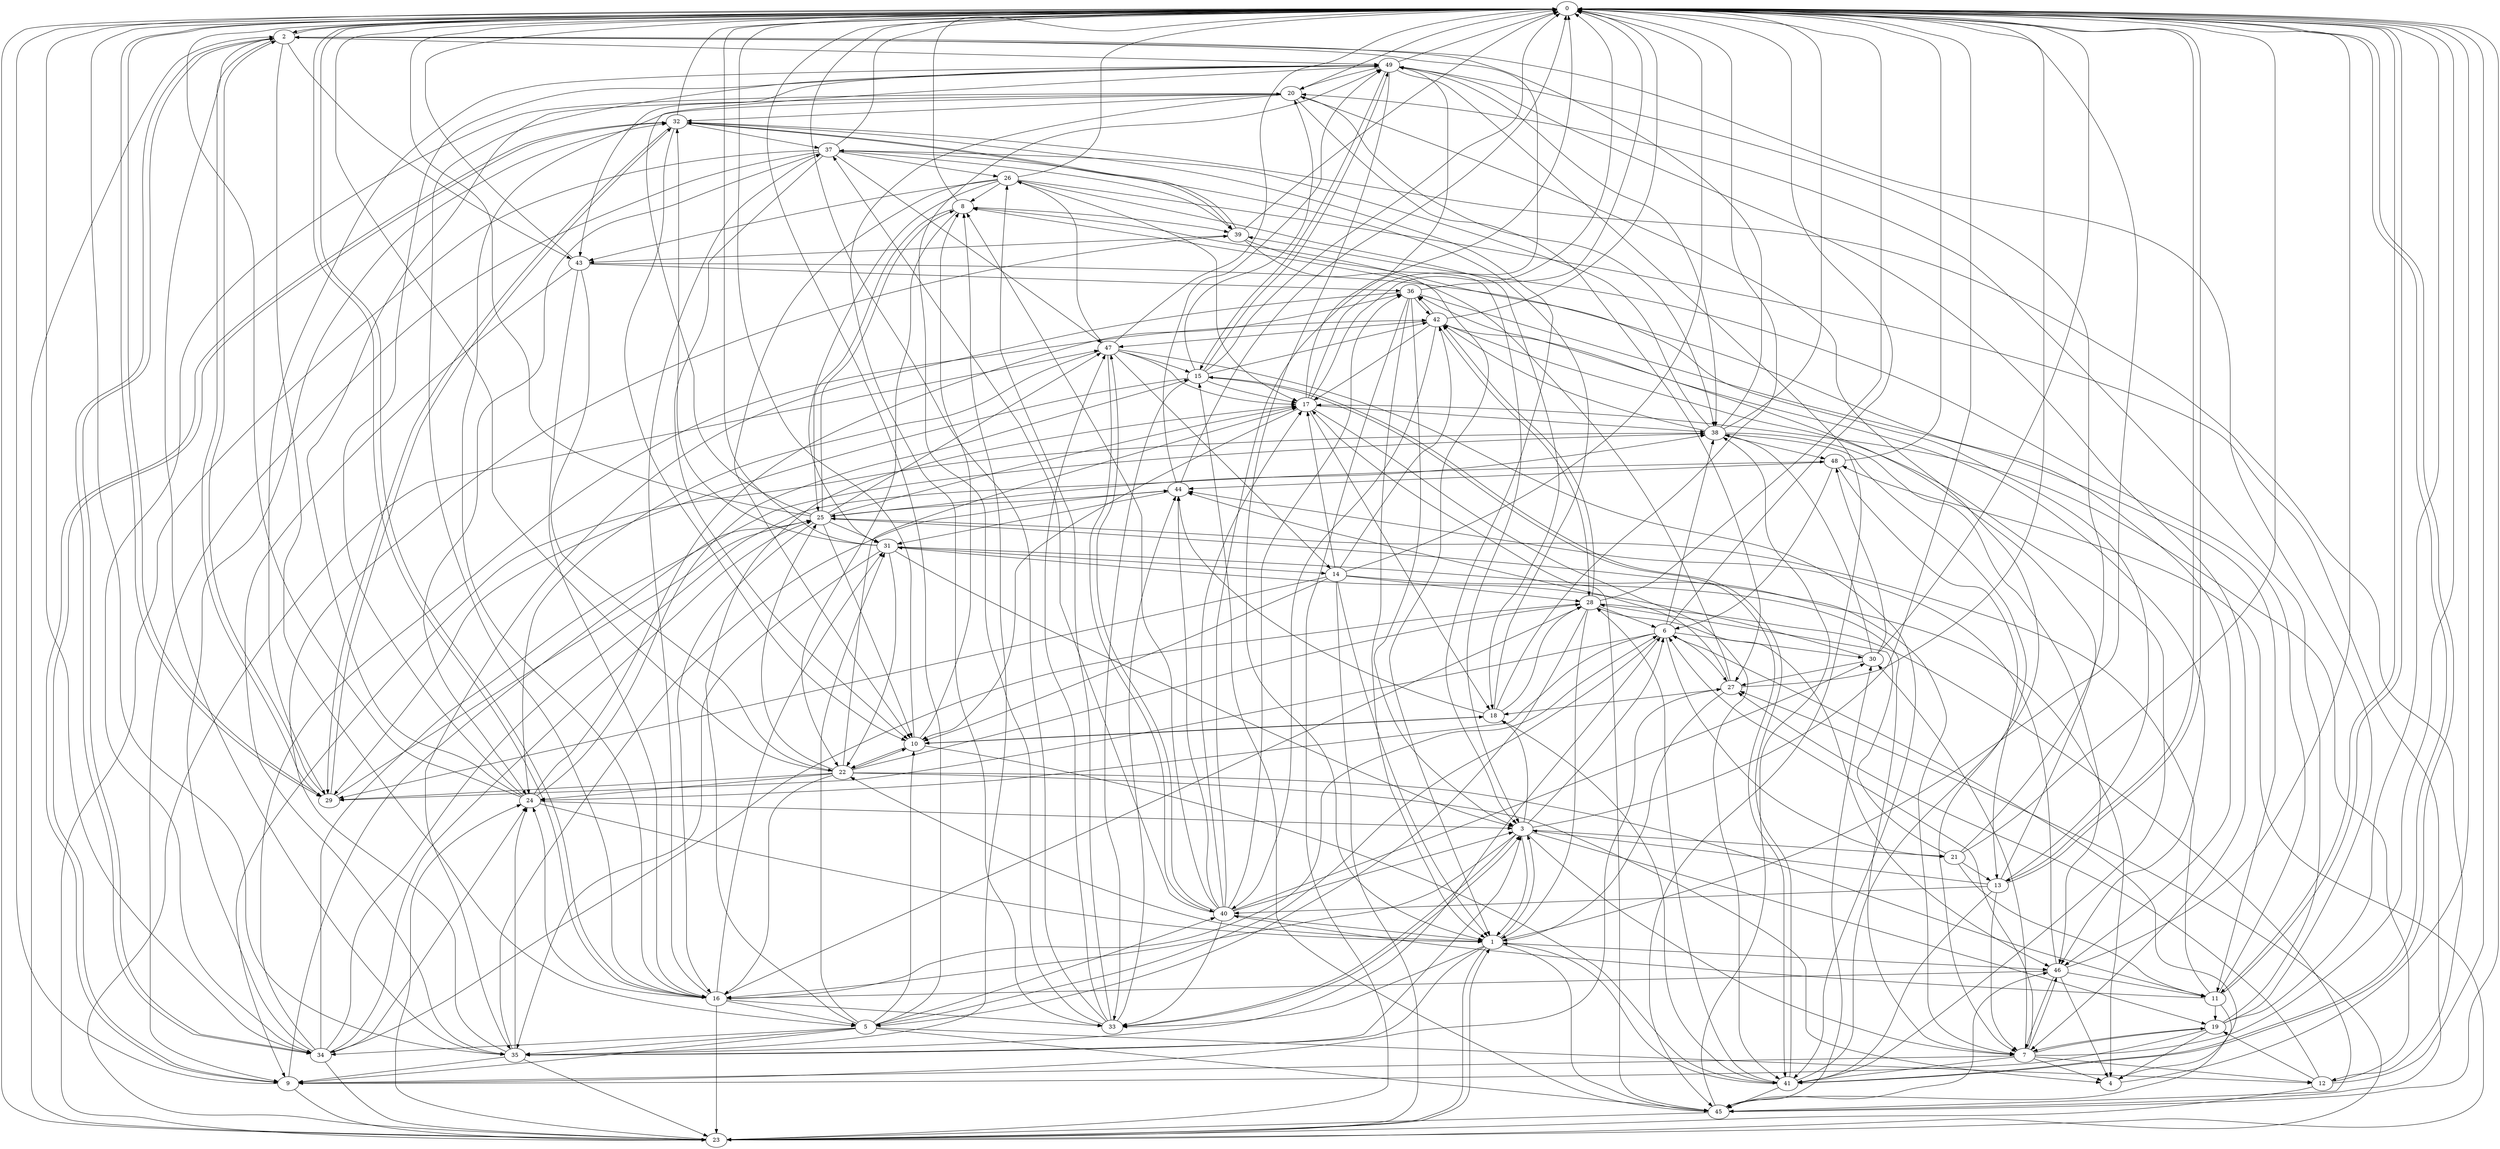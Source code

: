 strict digraph "" {
	0	 [component_delay=3];
	2	 [component_delay=3];
	0 -> 2	 [wire_delay=1];
	11	 [component_delay=3];
	0 -> 11	 [wire_delay=1];
	13	 [component_delay=3];
	0 -> 13	 [wire_delay=1];
	16	 [component_delay=3];
	0 -> 16	 [wire_delay=1];
	29	 [component_delay=3];
	0 -> 29	 [wire_delay=1];
	41	 [component_delay=3];
	0 -> 41	 [wire_delay=1];
	1	 [component_delay=3];
	1 -> 0	 [wire_delay=1];
	3	 [component_delay=3];
	1 -> 3	 [wire_delay=1];
	22	 [component_delay=3];
	1 -> 22	 [wire_delay=1];
	23	 [component_delay=3];
	1 -> 23	 [wire_delay=1];
	33	 [component_delay=3];
	1 -> 33	 [wire_delay=1];
	35	 [component_delay=3];
	1 -> 35	 [wire_delay=1];
	45	 [component_delay=3];
	1 -> 45	 [wire_delay=1];
	46	 [component_delay=3];
	1 -> 46	 [wire_delay=1];
	2 -> 0	 [wire_delay=1];
	5	 [component_delay=3];
	2 -> 5	 [wire_delay=1];
	2 -> 29	 [wire_delay=1];
	34	 [component_delay=3];
	2 -> 34	 [wire_delay=1];
	2 -> 35	 [wire_delay=1];
	43	 [component_delay=3];
	2 -> 43	 [wire_delay=1];
	49	 [component_delay=3];
	2 -> 49	 [wire_delay=1];
	3 -> 0	 [wire_delay=1];
	3 -> 1	 [wire_delay=1];
	6	 [component_delay=3];
	3 -> 6	 [wire_delay=1];
	7	 [component_delay=3];
	3 -> 7	 [wire_delay=1];
	3 -> 16	 [wire_delay=1];
	18	 [component_delay=3];
	3 -> 18	 [wire_delay=1];
	19	 [component_delay=3];
	3 -> 19	 [wire_delay=1];
	21	 [component_delay=3];
	3 -> 21	 [wire_delay=1];
	3 -> 33	 [wire_delay=1];
	4	 [component_delay=3];
	4 -> 0	 [wire_delay=1];
	4 -> 6	 [wire_delay=1];
	5 -> 0	 [wire_delay=1];
	9	 [component_delay=3];
	5 -> 9	 [wire_delay=1];
	10	 [component_delay=3];
	5 -> 10	 [wire_delay=1];
	12	 [component_delay=3];
	5 -> 12	 [wire_delay=1];
	17	 [component_delay=3];
	5 -> 17	 [wire_delay=1];
	31	 [component_delay=3];
	5 -> 31	 [wire_delay=1];
	5 -> 34	 [wire_delay=1];
	5 -> 35	 [wire_delay=1];
	40	 [component_delay=3];
	5 -> 40	 [wire_delay=1];
	5 -> 45	 [wire_delay=1];
	6 -> 0	 [wire_delay=1];
	6 -> 5	 [wire_delay=1];
	6 -> 21	 [wire_delay=1];
	24	 [component_delay=3];
	6 -> 24	 [wire_delay=1];
	27	 [component_delay=3];
	6 -> 27	 [wire_delay=1];
	6 -> 29	 [wire_delay=1];
	30	 [component_delay=3];
	6 -> 30	 [wire_delay=1];
	38	 [component_delay=3];
	6 -> 38	 [wire_delay=1];
	7 -> 0	 [wire_delay=1];
	7 -> 4	 [wire_delay=1];
	7 -> 6	 [wire_delay=1];
	7 -> 9	 [wire_delay=1];
	7 -> 12	 [wire_delay=1];
	7 -> 19	 [wire_delay=1];
	7 -> 30	 [wire_delay=1];
	7 -> 41	 [wire_delay=1];
	7 -> 46	 [wire_delay=1];
	8	 [component_delay=3];
	8 -> 0	 [wire_delay=1];
	8 -> 22	 [wire_delay=1];
	25	 [component_delay=3];
	8 -> 25	 [wire_delay=1];
	39	 [component_delay=3];
	8 -> 39	 [wire_delay=1];
	9 -> 0	 [wire_delay=1];
	9 -> 23	 [wire_delay=1];
	9 -> 25	 [wire_delay=1];
	9 -> 27	 [wire_delay=1];
	32	 [component_delay=3];
	9 -> 32	 [wire_delay=1];
	10 -> 0	 [wire_delay=1];
	10 -> 8	 [wire_delay=1];
	10 -> 18	 [wire_delay=1];
	10 -> 22	 [wire_delay=1];
	10 -> 41	 [wire_delay=1];
	11 -> 0	 [wire_delay=1];
	11 -> 19	 [wire_delay=1];
	11 -> 25	 [wire_delay=1];
	11 -> 39	 [wire_delay=1];
	11 -> 40	 [wire_delay=1];
	11 -> 45	 [wire_delay=1];
	12 -> 0	 [wire_delay=1];
	12 -> 17	 [wire_delay=1];
	12 -> 19	 [wire_delay=1];
	12 -> 23	 [wire_delay=1];
	12 -> 27	 [wire_delay=1];
	13 -> 0	 [wire_delay=1];
	13 -> 3	 [wire_delay=1];
	13 -> 7	 [wire_delay=1];
	13 -> 8	 [wire_delay=1];
	36	 [component_delay=3];
	13 -> 36	 [wire_delay=1];
	13 -> 40	 [wire_delay=1];
	13 -> 41	 [wire_delay=1];
	14	 [component_delay=3];
	14 -> 0	 [wire_delay=1];
	14 -> 1	 [wire_delay=1];
	14 -> 7	 [wire_delay=1];
	14 -> 10	 [wire_delay=1];
	14 -> 17	 [wire_delay=1];
	14 -> 23	 [wire_delay=1];
	28	 [component_delay=3];
	14 -> 28	 [wire_delay=1];
	14 -> 29	 [wire_delay=1];
	42	 [component_delay=3];
	14 -> 42	 [wire_delay=1];
	15	 [component_delay=3];
	15 -> 0	 [wire_delay=1];
	15 -> 17	 [wire_delay=1];
	20	 [component_delay=3];
	15 -> 20	 [wire_delay=1];
	15 -> 29	 [wire_delay=1];
	15 -> 33	 [wire_delay=1];
	15 -> 41	 [wire_delay=1];
	15 -> 42	 [wire_delay=1];
	15 -> 49	 [wire_delay=1];
	16 -> 0	 [wire_delay=1];
	16 -> 5	 [wire_delay=1];
	16 -> 6	 [wire_delay=1];
	16 -> 23	 [wire_delay=1];
	16 -> 24	 [wire_delay=1];
	16 -> 28	 [wire_delay=1];
	16 -> 31	 [wire_delay=1];
	16 -> 33	 [wire_delay=1];
	37	 [component_delay=3];
	16 -> 37	 [wire_delay=1];
	16 -> 49	 [wire_delay=1];
	17 -> 0	 [wire_delay=1];
	17 -> 2	 [wire_delay=1];
	17 -> 10	 [wire_delay=1];
	17 -> 18	 [wire_delay=1];
	17 -> 38	 [wire_delay=1];
	17 -> 41	 [wire_delay=1];
	17 -> 49	 [wire_delay=1];
	18 -> 0	 [wire_delay=1];
	18 -> 10	 [wire_delay=1];
	18 -> 28	 [wire_delay=1];
	18 -> 37	 [wire_delay=1];
	18 -> 41	 [wire_delay=1];
	44	 [component_delay=3];
	18 -> 44	 [wire_delay=1];
	19 -> 0	 [wire_delay=1];
	19 -> 2	 [wire_delay=1];
	19 -> 4	 [wire_delay=1];
	19 -> 7	 [wire_delay=1];
	19 -> 9	 [wire_delay=1];
	19 -> 20	 [wire_delay=1];
	20 -> 0	 [wire_delay=1];
	20 -> 16	 [wire_delay=1];
	20 -> 27	 [wire_delay=1];
	20 -> 32	 [wire_delay=1];
	20 -> 33	 [wire_delay=1];
	20 -> 34	 [wire_delay=1];
	20 -> 38	 [wire_delay=1];
	21 -> 0	 [wire_delay=1];
	21 -> 11	 [wire_delay=1];
	21 -> 13	 [wire_delay=1];
	21 -> 28	 [wire_delay=1];
	21 -> 49	 [wire_delay=1];
	22 -> 0	 [wire_delay=1];
	22 -> 4	 [wire_delay=1];
	22 -> 10	 [wire_delay=1];
	22 -> 11	 [wire_delay=1];
	22 -> 16	 [wire_delay=1];
	22 -> 17	 [wire_delay=1];
	22 -> 24	 [wire_delay=1];
	22 -> 25	 [wire_delay=1];
	22 -> 28	 [wire_delay=1];
	22 -> 29	 [wire_delay=1];
	23 -> 0	 [wire_delay=1];
	23 -> 1	 [wire_delay=1];
	23 -> 2	 [wire_delay=1];
	23 -> 24	 [wire_delay=1];
	23 -> 27	 [wire_delay=1];
	47	 [component_delay=3];
	23 -> 47	 [wire_delay=1];
	48	 [component_delay=3];
	23 -> 48	 [wire_delay=1];
	24 -> 0	 [wire_delay=1];
	24 -> 1	 [wire_delay=1];
	24 -> 3	 [wire_delay=1];
	24 -> 15	 [wire_delay=1];
	24 -> 20	 [wire_delay=1];
	24 -> 36	 [wire_delay=1];
	24 -> 49	 [wire_delay=1];
	25 -> 0	 [wire_delay=1];
	25 -> 7	 [wire_delay=1];
	25 -> 8	 [wire_delay=1];
	25 -> 10	 [wire_delay=1];
	25 -> 16	 [wire_delay=1];
	25 -> 17	 [wire_delay=1];
	25 -> 31	 [wire_delay=1];
	25 -> 38	 [wire_delay=1];
	25 -> 47	 [wire_delay=1];
	25 -> 49	 [wire_delay=1];
	26	 [component_delay=3];
	26 -> 0	 [wire_delay=1];
	26 -> 8	 [wire_delay=1];
	26 -> 10	 [wire_delay=1];
	26 -> 17	 [wire_delay=1];
	26 -> 18	 [wire_delay=1];
	26 -> 31	 [wire_delay=1];
	26 -> 43	 [wire_delay=1];
	26 -> 45	 [wire_delay=1];
	27 -> 0	 [wire_delay=1];
	27 -> 1	 [wire_delay=1];
	27 -> 8	 [wire_delay=1];
	27 -> 18	 [wire_delay=1];
	27 -> 44	 [wire_delay=1];
	28 -> 0	 [wire_delay=1];
	28 -> 1	 [wire_delay=1];
	28 -> 5	 [wire_delay=1];
	28 -> 6	 [wire_delay=1];
	28 -> 34	 [wire_delay=1];
	28 -> 42	 [wire_delay=1];
	28 -> 45	 [wire_delay=1];
	28 -> 46	 [wire_delay=1];
	29 -> 0	 [wire_delay=1];
	29 -> 2	 [wire_delay=1];
	29 -> 25	 [wire_delay=1];
	29 -> 32	 [wire_delay=1];
	30 -> 0	 [wire_delay=1];
	30 -> 27	 [wire_delay=1];
	30 -> 31	 [wire_delay=1];
	30 -> 38	 [wire_delay=1];
	30 -> 48	 [wire_delay=1];
	31 -> 0	 [wire_delay=1];
	31 -> 3	 [wire_delay=1];
	31 -> 4	 [wire_delay=1];
	31 -> 14	 [wire_delay=1];
	31 -> 22	 [wire_delay=1];
	31 -> 32	 [wire_delay=1];
	31 -> 35	 [wire_delay=1];
	32 -> 0	 [wire_delay=1];
	32 -> 3	 [wire_delay=1];
	32 -> 9	 [wire_delay=1];
	32 -> 10	 [wire_delay=1];
	32 -> 12	 [wire_delay=1];
	32 -> 29	 [wire_delay=1];
	32 -> 37	 [wire_delay=1];
	32 -> 39	 [wire_delay=1];
	33 -> 0	 [wire_delay=1];
	33 -> 3	 [wire_delay=1];
	33 -> 26	 [wire_delay=1];
	33 -> 44	 [wire_delay=1];
	33 -> 47	 [wire_delay=1];
	33 -> 49	 [wire_delay=1];
	34 -> 0	 [wire_delay=1];
	34 -> 2	 [wire_delay=1];
	34 -> 23	 [wire_delay=1];
	34 -> 24	 [wire_delay=1];
	34 -> 25	 [wire_delay=1];
	34 -> 32	 [wire_delay=1];
	34 -> 38	 [wire_delay=1];
	34 -> 42	 [wire_delay=1];
	34 -> 48	 [wire_delay=1];
	35 -> 0	 [wire_delay=1];
	35 -> 3	 [wire_delay=1];
	35 -> 6	 [wire_delay=1];
	35 -> 8	 [wire_delay=1];
	35 -> 9	 [wire_delay=1];
	35 -> 23	 [wire_delay=1];
	35 -> 24	 [wire_delay=1];
	35 -> 39	 [wire_delay=1];
	35 -> 44	 [wire_delay=1];
	36 -> 0	 [wire_delay=1];
	36 -> 1	 [wire_delay=1];
	36 -> 3	 [wire_delay=1];
	36 -> 11	 [wire_delay=1];
	36 -> 23	 [wire_delay=1];
	36 -> 35	 [wire_delay=1];
	36 -> 42	 [wire_delay=1];
	37 -> 0	 [wire_delay=1];
	37 -> 9	 [wire_delay=1];
	37 -> 10	 [wire_delay=1];
	37 -> 23	 [wire_delay=1];
	37 -> 24	 [wire_delay=1];
	37 -> 26	 [wire_delay=1];
	37 -> 39	 [wire_delay=1];
	37 -> 47	 [wire_delay=1];
	38 -> 0	 [wire_delay=1];
	38 -> 2	 [wire_delay=1];
	38 -> 7	 [wire_delay=1];
	38 -> 9	 [wire_delay=1];
	38 -> 37	 [wire_delay=1];
	38 -> 42	 [wire_delay=1];
	38 -> 46	 [wire_delay=1];
	38 -> 48	 [wire_delay=1];
	39 -> 0	 [wire_delay=1];
	39 -> 1	 [wire_delay=1];
	39 -> 3	 [wire_delay=1];
	39 -> 32	 [wire_delay=1];
	39 -> 43	 [wire_delay=1];
	40 -> 0	 [wire_delay=1];
	40 -> 1	 [wire_delay=1];
	40 -> 3	 [wire_delay=1];
	40 -> 8	 [wire_delay=1];
	40 -> 17	 [wire_delay=1];
	40 -> 30	 [wire_delay=1];
	40 -> 33	 [wire_delay=1];
	40 -> 36	 [wire_delay=1];
	40 -> 37	 [wire_delay=1];
	40 -> 44	 [wire_delay=1];
	40 -> 47	 [wire_delay=1];
	41 -> 0	 [wire_delay=1];
	41 -> 1	 [wire_delay=1];
	41 -> 15	 [wire_delay=1];
	41 -> 20	 [wire_delay=1];
	41 -> 28	 [wire_delay=1];
	41 -> 45	 [wire_delay=1];
	42 -> 0	 [wire_delay=1];
	42 -> 17	 [wire_delay=1];
	42 -> 28	 [wire_delay=1];
	42 -> 36	 [wire_delay=1];
	42 -> 40	 [wire_delay=1];
	42 -> 41	 [wire_delay=1];
	42 -> 46	 [wire_delay=1];
	42 -> 47	 [wire_delay=1];
	43 -> 0	 [wire_delay=1];
	43 -> 16	 [wire_delay=1];
	43 -> 22	 [wire_delay=1];
	43 -> 35	 [wire_delay=1];
	43 -> 36	 [wire_delay=1];
	43 -> 46	 [wire_delay=1];
	44 -> 0	 [wire_delay=1];
	44 -> 25	 [wire_delay=1];
	44 -> 31	 [wire_delay=1];
	44 -> 49	 [wire_delay=1];
	45 -> 0	 [wire_delay=1];
	45 -> 15	 [wire_delay=1];
	45 -> 17	 [wire_delay=1];
	45 -> 23	 [wire_delay=1];
	45 -> 30	 [wire_delay=1];
	45 -> 38	 [wire_delay=1];
	45 -> 46	 [wire_delay=1];
	46 -> 0	 [wire_delay=1];
	46 -> 4	 [wire_delay=1];
	46 -> 7	 [wire_delay=1];
	46 -> 11	 [wire_delay=1];
	46 -> 16	 [wire_delay=1];
	46 -> 44	 [wire_delay=1];
	47 -> 0	 [wire_delay=1];
	47 -> 14	 [wire_delay=1];
	47 -> 15	 [wire_delay=1];
	47 -> 17	 [wire_delay=1];
	47 -> 24	 [wire_delay=1];
	47 -> 26	 [wire_delay=1];
	47 -> 40	 [wire_delay=1];
	47 -> 41	 [wire_delay=1];
	48 -> 0	 [wire_delay=1];
	48 -> 6	 [wire_delay=1];
	48 -> 13	 [wire_delay=1];
	48 -> 44	 [wire_delay=1];
	49 -> 0	 [wire_delay=1];
	49 -> 1	 [wire_delay=1];
	49 -> 7	 [wire_delay=1];
	49 -> 15	 [wire_delay=1];
	49 -> 20	 [wire_delay=1];
	49 -> 29	 [wire_delay=1];
	49 -> 38	 [wire_delay=1];
	49 -> 43	 [wire_delay=1];
	49 -> 45	 [wire_delay=1];
}
